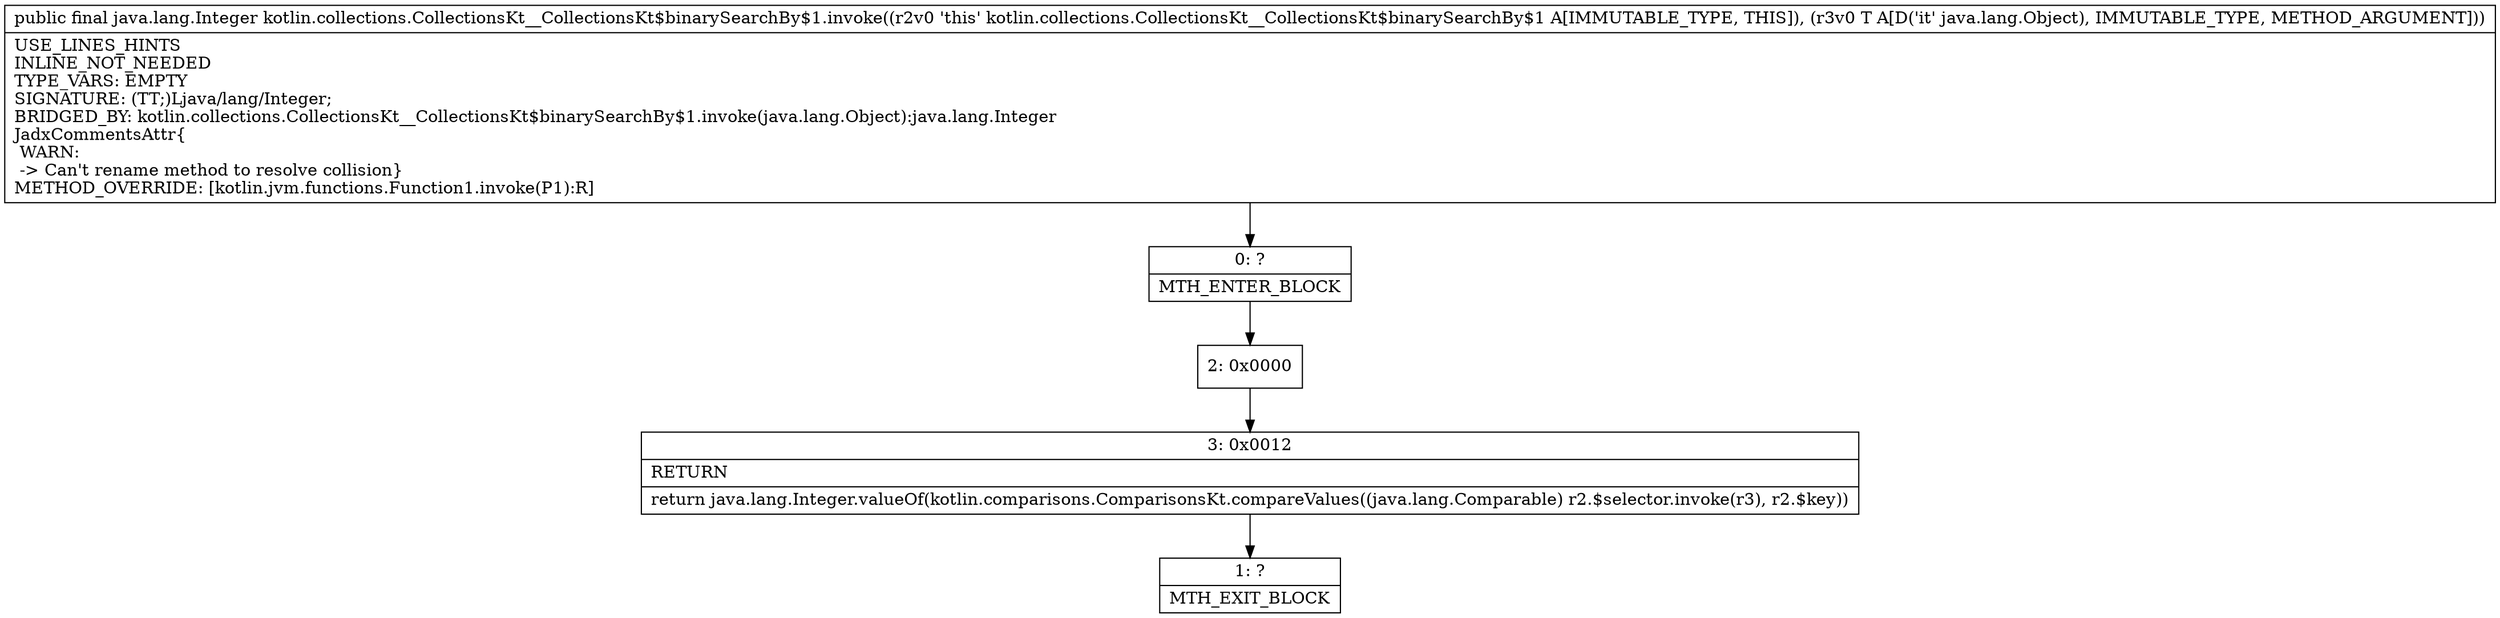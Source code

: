 digraph "CFG forkotlin.collections.CollectionsKt__CollectionsKt$binarySearchBy$1.invoke(Ljava\/lang\/Object;)Ljava\/lang\/Integer;" {
Node_0 [shape=record,label="{0\:\ ?|MTH_ENTER_BLOCK\l}"];
Node_2 [shape=record,label="{2\:\ 0x0000}"];
Node_3 [shape=record,label="{3\:\ 0x0012|RETURN\l|return java.lang.Integer.valueOf(kotlin.comparisons.ComparisonsKt.compareValues((java.lang.Comparable) r2.$selector.invoke(r3), r2.$key))\l}"];
Node_1 [shape=record,label="{1\:\ ?|MTH_EXIT_BLOCK\l}"];
MethodNode[shape=record,label="{public final java.lang.Integer kotlin.collections.CollectionsKt__CollectionsKt$binarySearchBy$1.invoke((r2v0 'this' kotlin.collections.CollectionsKt__CollectionsKt$binarySearchBy$1 A[IMMUTABLE_TYPE, THIS]), (r3v0 T A[D('it' java.lang.Object), IMMUTABLE_TYPE, METHOD_ARGUMENT]))  | USE_LINES_HINTS\lINLINE_NOT_NEEDED\lTYPE_VARS: EMPTY\lSIGNATURE: (TT;)Ljava\/lang\/Integer;\lBRIDGED_BY: kotlin.collections.CollectionsKt__CollectionsKt$binarySearchBy$1.invoke(java.lang.Object):java.lang.Integer\lJadxCommentsAttr\{\l WARN: \l \-\> Can't rename method to resolve collision\}\lMETHOD_OVERRIDE: [kotlin.jvm.functions.Function1.invoke(P1):R]\l}"];
MethodNode -> Node_0;Node_0 -> Node_2;
Node_2 -> Node_3;
Node_3 -> Node_1;
}

